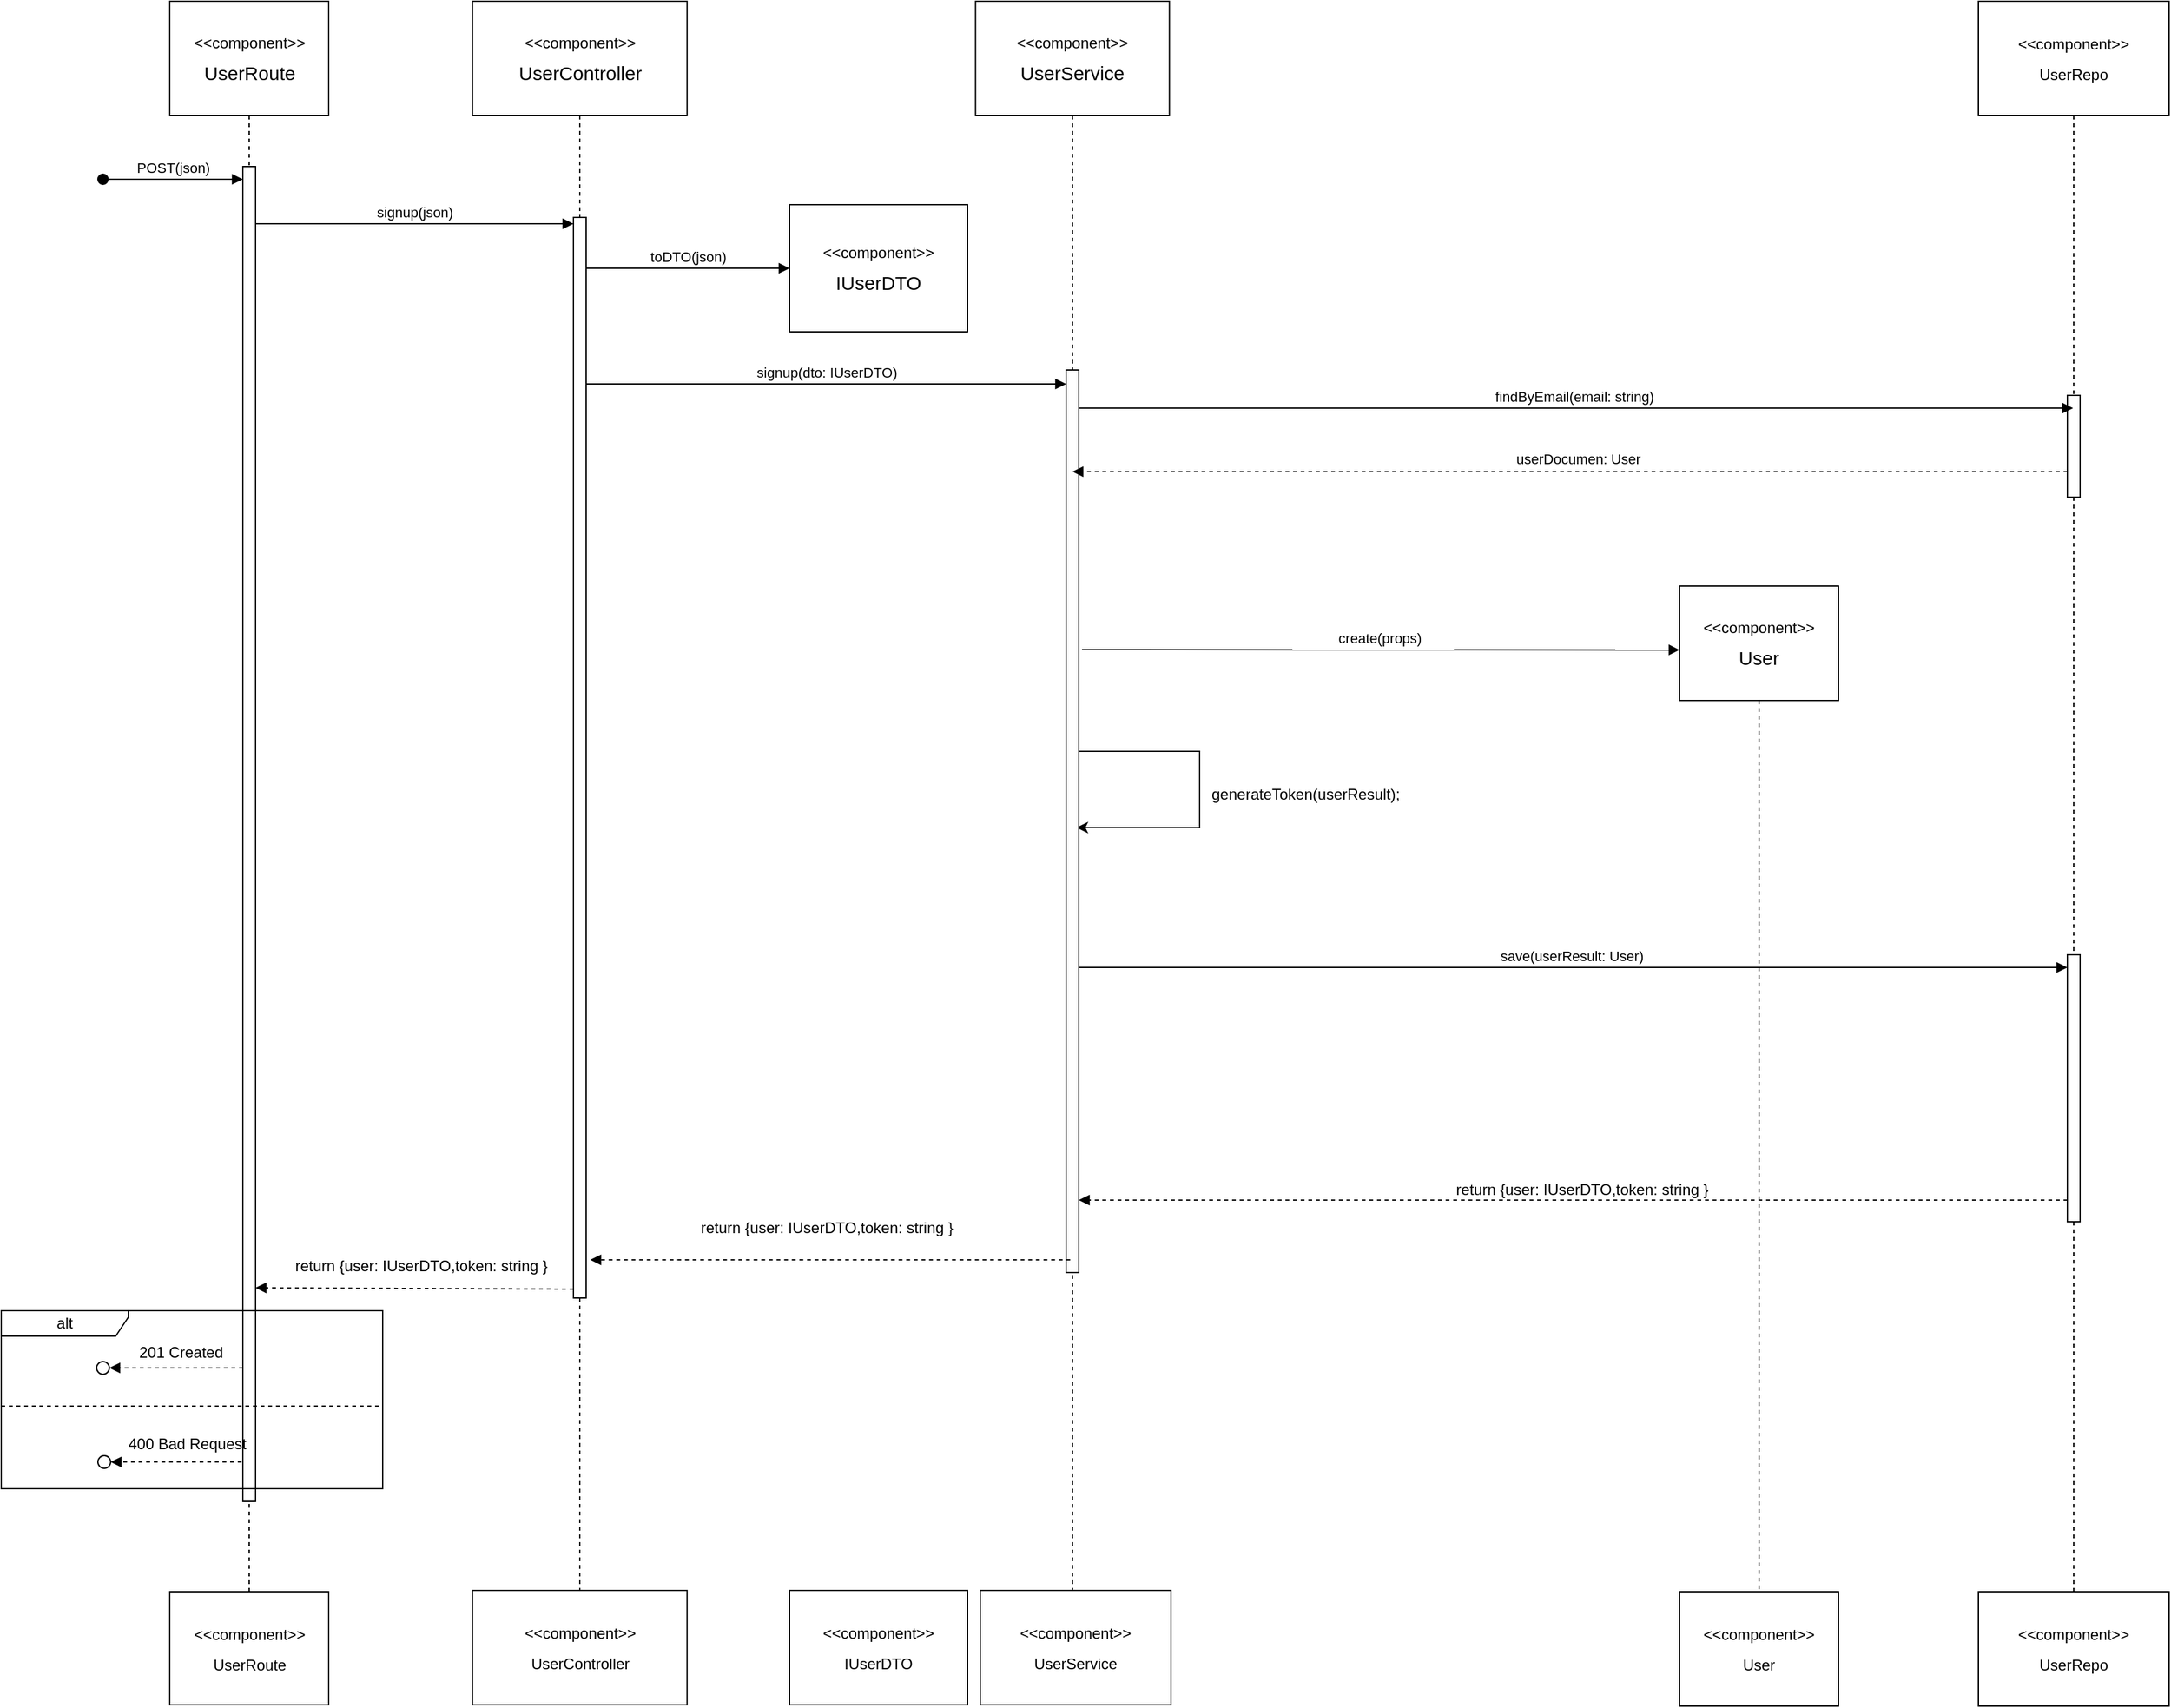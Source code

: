 <mxfile version="22.1.7" type="device">
  <diagram name="Página-1" id="mjJN0BDMHvQcbUWATJWX">
    <mxGraphModel dx="2100" dy="1174" grid="1" gridSize="10" guides="1" tooltips="1" connect="1" arrows="1" fold="1" page="1" pageScale="1" pageWidth="827" pageHeight="1169" math="0" shadow="0">
      <root>
        <mxCell id="0" />
        <mxCell id="1" parent="0" />
        <mxCell id="n9Wd74QrX3WFdUT-hTSD-1" value="&lt;p style=&quot;line-height: 100%;&quot;&gt;&amp;lt;&amp;lt;component&amp;gt;&amp;gt;&lt;/p&gt;&lt;p style=&quot;line-height: 100%;&quot;&gt;&lt;span style=&quot;font-size: 15px;&quot;&gt;UserController&lt;/span&gt;&lt;/p&gt;" style="shape=umlLifeline;perimeter=lifelinePerimeter;whiteSpace=wrap;html=1;container=1;dropTarget=0;collapsible=0;recursiveResize=0;outlineConnect=0;portConstraint=eastwest;newEdgeStyle={&quot;curved&quot;:0,&quot;rounded&quot;:0};size=90;" vertex="1" parent="1">
          <mxGeometry x="570.63" y="20" width="168.75" height="1300" as="geometry" />
        </mxCell>
        <mxCell id="n9Wd74QrX3WFdUT-hTSD-2" value="&lt;p style=&quot;line-height: 100%;&quot;&gt;&amp;lt;&amp;lt;component&amp;gt;&amp;gt;&lt;/p&gt;&lt;p style=&quot;line-height: 100%;&quot;&gt;&lt;span style=&quot;font-size: 15px;&quot;&gt;UserRoute&lt;/span&gt;&lt;/p&gt;" style="shape=umlLifeline;perimeter=lifelinePerimeter;whiteSpace=wrap;html=1;container=1;dropTarget=0;collapsible=0;recursiveResize=0;outlineConnect=0;portConstraint=eastwest;newEdgeStyle={&quot;curved&quot;:0,&quot;rounded&quot;:0};size=90;" vertex="1" parent="1">
          <mxGeometry x="332.5" y="20" width="125" height="1280" as="geometry" />
        </mxCell>
        <mxCell id="n9Wd74QrX3WFdUT-hTSD-3" value="" style="html=1;points=[[0,0,0,0,5],[0,1,0,0,-5],[1,0,0,0,5],[1,1,0,0,-5]];perimeter=orthogonalPerimeter;outlineConnect=0;targetShapes=umlLifeline;portConstraint=eastwest;newEdgeStyle={&quot;curved&quot;:0,&quot;rounded&quot;:0};" vertex="1" parent="1">
          <mxGeometry x="390" y="150" width="10" height="1050" as="geometry" />
        </mxCell>
        <mxCell id="n9Wd74QrX3WFdUT-hTSD-4" value="" style="html=1;points=[[0,0,0,0,5],[0,1,0,0,-5],[1,0,0,0,5],[1,1,0,0,-5]];perimeter=orthogonalPerimeter;outlineConnect=0;targetShapes=umlLifeline;portConstraint=eastwest;newEdgeStyle={&quot;curved&quot;:0,&quot;rounded&quot;:0};" vertex="1" parent="1">
          <mxGeometry x="650" y="190" width="10" height="850" as="geometry" />
        </mxCell>
        <mxCell id="n9Wd74QrX3WFdUT-hTSD-5" value="&lt;p style=&quot;line-height: 100%;&quot;&gt;&amp;lt;&amp;lt;component&amp;gt;&amp;gt;&lt;br&gt;&lt;/p&gt;&lt;p style=&quot;line-height: 100%;&quot;&gt;&lt;span style=&quot;font-size: 15px;&quot;&gt;UserService&lt;/span&gt;&lt;/p&gt;" style="shape=umlLifeline;perimeter=lifelinePerimeter;whiteSpace=wrap;html=1;container=1;dropTarget=0;collapsible=0;recursiveResize=0;outlineConnect=0;portConstraint=eastwest;newEdgeStyle={&quot;curved&quot;:0,&quot;rounded&quot;:0};size=90;" vertex="1" parent="1">
          <mxGeometry x="966.25" y="20" width="152.5" height="1260" as="geometry" />
        </mxCell>
        <mxCell id="n9Wd74QrX3WFdUT-hTSD-6" value="&lt;p style=&quot;line-height: 100%;&quot;&gt;&amp;lt;&amp;lt;component&amp;gt;&amp;gt;&lt;br&gt;&lt;/p&gt;&lt;p style=&quot;line-height: 100%;&quot;&gt;&lt;span style=&quot;font-size: 15px;&quot;&gt;IUserDTO&lt;/span&gt;&lt;/p&gt;" style="shape=umlLifeline;perimeter=lifelinePerimeter;whiteSpace=wrap;html=1;container=1;dropTarget=0;collapsible=0;recursiveResize=0;outlineConnect=0;portConstraint=eastwest;newEdgeStyle={&quot;curved&quot;:0,&quot;rounded&quot;:0};size=100;" vertex="1" parent="1">
          <mxGeometry x="820" y="180" width="140" height="100" as="geometry" />
        </mxCell>
        <mxCell id="n9Wd74QrX3WFdUT-hTSD-7" value="&lt;p style=&quot;line-height: 100%;&quot;&gt;&amp;lt;&amp;lt;component&amp;gt;&amp;gt;&lt;br&gt;&lt;/p&gt;&lt;p style=&quot;line-height: 100%;&quot;&gt;UserRepo&lt;br&gt;&lt;/p&gt;" style="shape=umlLifeline;perimeter=lifelinePerimeter;whiteSpace=wrap;html=1;container=1;dropTarget=0;collapsible=0;recursiveResize=0;outlineConnect=0;portConstraint=eastwest;newEdgeStyle={&quot;curved&quot;:0,&quot;rounded&quot;:0};size=90;" vertex="1" parent="1">
          <mxGeometry x="1755" y="20" width="150" height="1280" as="geometry" />
        </mxCell>
        <mxCell id="n9Wd74QrX3WFdUT-hTSD-8" value="" style="html=1;points=[[0,0,0,0,5],[0,1,0,0,-5],[1,0,0,0,5],[1,1,0,0,-5]];perimeter=orthogonalPerimeter;outlineConnect=0;targetShapes=umlLifeline;portConstraint=eastwest;newEdgeStyle={&quot;curved&quot;:0,&quot;rounded&quot;:0};" vertex="1" parent="n9Wd74QrX3WFdUT-hTSD-7">
          <mxGeometry x="70" y="310" width="10" height="80" as="geometry" />
        </mxCell>
        <mxCell id="n9Wd74QrX3WFdUT-hTSD-9" value="&lt;p style=&quot;line-height: 100%;&quot;&gt;&amp;lt;&amp;lt;component&amp;gt;&amp;gt;&lt;br&gt;&lt;/p&gt;&lt;p style=&quot;line-height: 100%;&quot;&gt;&lt;span style=&quot;font-size: 15px;&quot;&gt;User&lt;/span&gt;&lt;/p&gt;" style="shape=umlLifeline;perimeter=lifelinePerimeter;whiteSpace=wrap;html=1;container=1;dropTarget=0;collapsible=0;recursiveResize=0;outlineConnect=0;portConstraint=eastwest;newEdgeStyle={&quot;curved&quot;:0,&quot;rounded&quot;:0};size=90;" vertex="1" parent="1">
          <mxGeometry x="1520" y="480" width="125" height="810" as="geometry" />
        </mxCell>
        <mxCell id="n9Wd74QrX3WFdUT-hTSD-10" value="signup(json)" style="html=1;verticalAlign=bottom;endArrow=block;curved=0;rounded=0;entryX=0;entryY=0;entryDx=0;entryDy=5;entryPerimeter=0;" edge="1" parent="1" source="n9Wd74QrX3WFdUT-hTSD-3" target="n9Wd74QrX3WFdUT-hTSD-4">
          <mxGeometry width="80" relative="1" as="geometry">
            <mxPoint x="337.5" y="200" as="sourcePoint" />
            <mxPoint x="617.5" y="200" as="targetPoint" />
          </mxGeometry>
        </mxCell>
        <mxCell id="n9Wd74QrX3WFdUT-hTSD-11" value="toDTO(json)" style="html=1;verticalAlign=bottom;endArrow=block;curved=0;rounded=0;" edge="1" parent="1" source="n9Wd74QrX3WFdUT-hTSD-4">
          <mxGeometry width="80" relative="1" as="geometry">
            <mxPoint x="670" y="230.0" as="sourcePoint" />
            <mxPoint x="820" y="230" as="targetPoint" />
          </mxGeometry>
        </mxCell>
        <mxCell id="n9Wd74QrX3WFdUT-hTSD-53" style="edgeStyle=orthogonalEdgeStyle;rounded=0;orthogonalLoop=1;jettySize=auto;html=1;curved=0;" edge="1" parent="1">
          <mxGeometry relative="1" as="geometry">
            <mxPoint x="1045.759" y="610" as="sourcePoint" />
            <mxPoint x="1045.759" y="670" as="targetPoint" />
            <Array as="points">
              <mxPoint x="1142.5" y="670" />
            </Array>
          </mxGeometry>
        </mxCell>
        <mxCell id="n9Wd74QrX3WFdUT-hTSD-12" value="" style="html=1;points=[[0,0,0,0,5],[0,1,0,0,-5],[1,0,0,0,5],[1,1,0,0,-5]];perimeter=orthogonalPerimeter;outlineConnect=0;targetShapes=umlLifeline;portConstraint=eastwest;newEdgeStyle={&quot;curved&quot;:0,&quot;rounded&quot;:0};" vertex="1" parent="1">
          <mxGeometry x="1037.5" y="310" width="10" height="710" as="geometry" />
        </mxCell>
        <mxCell id="n9Wd74QrX3WFdUT-hTSD-13" value="signup(dto:&amp;nbsp;IUserDTO)" style="html=1;verticalAlign=bottom;endArrow=block;curved=0;rounded=0;" edge="1" parent="1" target="n9Wd74QrX3WFdUT-hTSD-12">
          <mxGeometry width="80" relative="1" as="geometry">
            <mxPoint x="660" y="321.0" as="sourcePoint" />
            <mxPoint x="865" y="320" as="targetPoint" />
          </mxGeometry>
        </mxCell>
        <mxCell id="n9Wd74QrX3WFdUT-hTSD-14" value="create(props)" style="html=1;verticalAlign=bottom;endArrow=block;curved=0;rounded=0;entryX=0;entryY=0.062;entryDx=0;entryDy=0;entryPerimeter=0;" edge="1" parent="1" target="n9Wd74QrX3WFdUT-hTSD-9">
          <mxGeometry x="-0.004" width="80" relative="1" as="geometry">
            <mxPoint x="1050" y="530" as="sourcePoint" />
            <mxPoint x="1510" y="690" as="targetPoint" />
            <mxPoint as="offset" />
          </mxGeometry>
        </mxCell>
        <mxCell id="n9Wd74QrX3WFdUT-hTSD-15" value="save(userResult: User)" style="html=1;verticalAlign=bottom;endArrow=block;curved=0;rounded=0;" edge="1" parent="1" source="n9Wd74QrX3WFdUT-hTSD-12">
          <mxGeometry x="-0.004" width="80" relative="1" as="geometry">
            <mxPoint x="1142.5" y="780" as="sourcePoint" />
            <mxPoint x="1825" y="780" as="targetPoint" />
            <mxPoint as="offset" />
          </mxGeometry>
        </mxCell>
        <mxCell id="n9Wd74QrX3WFdUT-hTSD-16" value="" style="html=1;points=[[0,0,0,0,5],[0,1,0,0,-5],[1,0,0,0,5],[1,1,0,0,-5]];perimeter=orthogonalPerimeter;outlineConnect=0;targetShapes=umlLifeline;portConstraint=eastwest;newEdgeStyle={&quot;curved&quot;:0,&quot;rounded&quot;:0};" vertex="1" parent="1">
          <mxGeometry x="1825" y="770" width="10" height="210" as="geometry" />
        </mxCell>
        <mxCell id="n9Wd74QrX3WFdUT-hTSD-17" value="POST(json)" style="html=1;verticalAlign=bottom;startArrow=oval;startFill=1;endArrow=block;startSize=8;curved=0;rounded=0;" edge="1" parent="1">
          <mxGeometry x="-0.003" width="60" relative="1" as="geometry">
            <mxPoint x="280" y="160" as="sourcePoint" />
            <mxPoint x="390" y="160" as="targetPoint" />
            <mxPoint as="offset" />
          </mxGeometry>
        </mxCell>
        <mxCell id="n9Wd74QrX3WFdUT-hTSD-18" value="" style="ellipse;html=1;" vertex="1" parent="1">
          <mxGeometry x="275" y="1090" width="10" height="10" as="geometry" />
        </mxCell>
        <mxCell id="n9Wd74QrX3WFdUT-hTSD-24" value="&lt;p style=&quot;line-height: 100%;&quot;&gt;&amp;lt;&amp;lt;component&amp;gt;&amp;gt;&lt;br&gt;&lt;/p&gt;&lt;p style=&quot;line-height: 100%;&quot;&gt;UserRepo&lt;br&gt;&lt;/p&gt;" style="shape=umlLifeline;perimeter=lifelinePerimeter;whiteSpace=wrap;html=1;container=1;dropTarget=0;collapsible=0;recursiveResize=0;outlineConnect=0;portConstraint=eastwest;newEdgeStyle={&quot;curved&quot;:0,&quot;rounded&quot;:0};size=90;" vertex="1" parent="1">
          <mxGeometry x="1755" y="1271" width="150" height="90" as="geometry" />
        </mxCell>
        <mxCell id="n9Wd74QrX3WFdUT-hTSD-25" value="&lt;p style=&quot;border-color: var(--border-color); line-height: 12px;&quot;&gt;&amp;lt;&amp;lt;component&amp;gt;&amp;gt;&lt;br style=&quot;border-color: var(--border-color);&quot;&gt;&lt;/p&gt;&lt;p style=&quot;border-color: var(--border-color); line-height: 12px;&quot;&gt;User&lt;/p&gt;" style="shape=umlLifeline;perimeter=lifelinePerimeter;whiteSpace=wrap;html=1;container=1;dropTarget=0;collapsible=0;recursiveResize=0;outlineConnect=0;portConstraint=eastwest;newEdgeStyle={&quot;curved&quot;:0,&quot;rounded&quot;:0};size=90;" vertex="1" parent="1">
          <mxGeometry x="1520" y="1271" width="125" height="90" as="geometry" />
        </mxCell>
        <mxCell id="n9Wd74QrX3WFdUT-hTSD-26" value="" style="html=1;verticalAlign=bottom;labelBackgroundColor=none;endArrow=block;endFill=1;dashed=1;rounded=0;" edge="1" parent="1">
          <mxGeometry width="160" relative="1" as="geometry">
            <mxPoint x="1040.75" y="1010" as="sourcePoint" />
            <mxPoint x="663.25" y="1010" as="targetPoint" />
          </mxGeometry>
        </mxCell>
        <mxCell id="n9Wd74QrX3WFdUT-hTSD-28" value="" style="html=1;verticalAlign=bottom;labelBackgroundColor=none;endArrow=block;endFill=1;dashed=1;rounded=0;exitX=0;exitY=1;exitDx=0;exitDy=-5;exitPerimeter=0;" edge="1" parent="1">
          <mxGeometry width="160" relative="1" as="geometry">
            <mxPoint x="650" y="1033" as="sourcePoint" />
            <mxPoint x="400" y="1032" as="targetPoint" />
          </mxGeometry>
        </mxCell>
        <mxCell id="n9Wd74QrX3WFdUT-hTSD-29" value="" style="html=1;verticalAlign=bottom;labelBackgroundColor=none;endArrow=block;endFill=1;dashed=1;rounded=0;entryX=1;entryY=0.5;entryDx=0;entryDy=0;" edge="1" parent="1" target="n9Wd74QrX3WFdUT-hTSD-18">
          <mxGeometry width="160" relative="1" as="geometry">
            <mxPoint x="390" y="1095" as="sourcePoint" />
            <mxPoint x="658" y="1135" as="targetPoint" />
          </mxGeometry>
        </mxCell>
        <mxCell id="n9Wd74QrX3WFdUT-hTSD-30" value="" style="html=1;verticalAlign=bottom;labelBackgroundColor=none;endArrow=block;endFill=1;dashed=1;rounded=0;" edge="1" parent="1">
          <mxGeometry width="160" relative="1" as="geometry">
            <mxPoint x="1825" y="963" as="sourcePoint" />
            <mxPoint x="1047.5" y="963" as="targetPoint" />
          </mxGeometry>
        </mxCell>
        <mxCell id="n9Wd74QrX3WFdUT-hTSD-31" value="return {user: IUserDTO,token: string }" style="text;html=1;align=center;verticalAlign=middle;resizable=0;points=[];autosize=1;strokeColor=none;fillColor=none;" vertex="1" parent="1">
          <mxGeometry x="1332.5" y="940" width="220" height="30" as="geometry" />
        </mxCell>
        <mxCell id="n9Wd74QrX3WFdUT-hTSD-34" value="201 Created" style="text;html=1;align=center;verticalAlign=middle;resizable=0;points=[];autosize=1;strokeColor=none;fillColor=none;" vertex="1" parent="1">
          <mxGeometry x="296" y="1068" width="90" height="30" as="geometry" />
        </mxCell>
        <mxCell id="n9Wd74QrX3WFdUT-hTSD-36" value="&lt;p style=&quot;line-height: 100%;&quot;&gt;&amp;lt;&amp;lt;component&amp;gt;&amp;gt;&lt;br&gt;&lt;/p&gt;&lt;p style=&quot;line-height: 100%;&quot;&gt;UserService&lt;br&gt;&lt;/p&gt;" style="shape=umlLifeline;perimeter=lifelinePerimeter;whiteSpace=wrap;html=1;container=1;dropTarget=0;collapsible=0;recursiveResize=0;outlineConnect=0;portConstraint=eastwest;newEdgeStyle={&quot;curved&quot;:0,&quot;rounded&quot;:0};size=90;" vertex="1" parent="1">
          <mxGeometry x="970" y="1270" width="150" height="90" as="geometry" />
        </mxCell>
        <mxCell id="n9Wd74QrX3WFdUT-hTSD-37" value="&lt;p style=&quot;line-height: 100%;&quot;&gt;&amp;lt;&amp;lt;component&amp;gt;&amp;gt;&lt;br&gt;&lt;/p&gt;&lt;p style=&quot;line-height: 100%;&quot;&gt;IUserDTO&lt;br&gt;&lt;/p&gt;" style="shape=umlLifeline;perimeter=lifelinePerimeter;whiteSpace=wrap;html=1;container=1;dropTarget=0;collapsible=0;recursiveResize=0;outlineConnect=0;portConstraint=eastwest;newEdgeStyle={&quot;curved&quot;:0,&quot;rounded&quot;:0};size=100;" vertex="1" parent="1">
          <mxGeometry x="820" y="1270" width="140" height="90" as="geometry" />
        </mxCell>
        <mxCell id="n9Wd74QrX3WFdUT-hTSD-38" value="&lt;p style=&quot;line-height: 100%;&quot;&gt;&amp;lt;&amp;lt;component&amp;gt;&amp;gt;&lt;/p&gt;&lt;p style=&quot;line-height: 100%;&quot;&gt;UserController&lt;br&gt;&lt;/p&gt;" style="shape=umlLifeline;perimeter=lifelinePerimeter;whiteSpace=wrap;html=1;container=1;dropTarget=0;collapsible=0;recursiveResize=0;outlineConnect=0;portConstraint=eastwest;newEdgeStyle={&quot;curved&quot;:0,&quot;rounded&quot;:0};size=90;" vertex="1" parent="1">
          <mxGeometry x="570.62" y="1270" width="168.75" height="90" as="geometry" />
        </mxCell>
        <mxCell id="n9Wd74QrX3WFdUT-hTSD-39" value="&lt;p style=&quot;line-height: 100%;&quot;&gt;&amp;lt;&amp;lt;component&amp;gt;&amp;gt;&lt;/p&gt;&lt;p style=&quot;line-height: 100%;&quot;&gt;UserRoute&lt;br&gt;&lt;/p&gt;" style="shape=umlLifeline;perimeter=lifelinePerimeter;whiteSpace=wrap;html=1;container=1;dropTarget=0;collapsible=0;recursiveResize=0;outlineConnect=0;portConstraint=eastwest;newEdgeStyle={&quot;curved&quot;:0,&quot;rounded&quot;:0};size=90;" vertex="1" parent="1">
          <mxGeometry x="332.5" y="1271" width="125" height="89" as="geometry" />
        </mxCell>
        <mxCell id="n9Wd74QrX3WFdUT-hTSD-40" value="alt" style="shape=umlFrame;whiteSpace=wrap;html=1;pointerEvents=0;recursiveResize=0;container=1;collapsible=0;width=100;height=20;" vertex="1" parent="1">
          <mxGeometry x="200" y="1050" width="300" height="140" as="geometry" />
        </mxCell>
        <mxCell id="n9Wd74QrX3WFdUT-hTSD-41" value="" style="line;strokeWidth=1;dashed=1;labelPosition=center;verticalLabelPosition=bottom;align=left;verticalAlign=top;spacingLeft=20;spacingTop=15;html=1;whiteSpace=wrap;" vertex="1" parent="n9Wd74QrX3WFdUT-hTSD-40">
          <mxGeometry y="70" width="300" height="10" as="geometry" />
        </mxCell>
        <mxCell id="n9Wd74QrX3WFdUT-hTSD-42" value="400&amp;nbsp;Bad Request" style="text;html=1;align=center;verticalAlign=middle;resizable=0;points=[];autosize=1;strokeColor=none;fillColor=none;" vertex="1" parent="n9Wd74QrX3WFdUT-hTSD-40">
          <mxGeometry x="86" y="90" width="120" height="30" as="geometry" />
        </mxCell>
        <mxCell id="n9Wd74QrX3WFdUT-hTSD-43" value="" style="html=1;verticalAlign=bottom;labelBackgroundColor=none;endArrow=block;endFill=1;dashed=1;rounded=0;entryX=1;entryY=0.5;entryDx=0;entryDy=0;" edge="1" parent="n9Wd74QrX3WFdUT-hTSD-40" target="n9Wd74QrX3WFdUT-hTSD-44">
          <mxGeometry width="160" relative="1" as="geometry">
            <mxPoint x="189" y="119" as="sourcePoint" />
            <mxPoint x="459" y="159" as="targetPoint" />
            <Array as="points">
              <mxPoint x="119" y="119" />
            </Array>
          </mxGeometry>
        </mxCell>
        <mxCell id="n9Wd74QrX3WFdUT-hTSD-44" value="" style="ellipse;html=1;" vertex="1" parent="n9Wd74QrX3WFdUT-hTSD-40">
          <mxGeometry x="76" y="114" width="10" height="10" as="geometry" />
        </mxCell>
        <mxCell id="n9Wd74QrX3WFdUT-hTSD-51" value="findByEmail(email: string)" style="html=1;verticalAlign=bottom;endArrow=block;curved=0;rounded=0;" edge="1" parent="1" target="n9Wd74QrX3WFdUT-hTSD-7">
          <mxGeometry x="-0.004" width="80" relative="1" as="geometry">
            <mxPoint x="1047.5" y="340" as="sourcePoint" />
            <mxPoint x="1200" y="340" as="targetPoint" />
            <mxPoint as="offset" />
          </mxGeometry>
        </mxCell>
        <mxCell id="n9Wd74QrX3WFdUT-hTSD-61" value="generateToken(userResult);" style="text;whiteSpace=wrap;" vertex="1" parent="1">
          <mxGeometry x="1150" y="630" width="180" height="40" as="geometry" />
        </mxCell>
        <mxCell id="n9Wd74QrX3WFdUT-hTSD-63" value="" style="html=1;verticalAlign=bottom;labelBackgroundColor=none;endArrow=block;endFill=1;dashed=1;rounded=0;" edge="1" parent="1" target="n9Wd74QrX3WFdUT-hTSD-5">
          <mxGeometry width="160" relative="1" as="geometry">
            <mxPoint x="1825" y="390" as="sourcePoint" />
            <mxPoint x="1447.5" y="390" as="targetPoint" />
          </mxGeometry>
        </mxCell>
        <mxCell id="n9Wd74QrX3WFdUT-hTSD-64" value="userDocumen: User" style="edgeLabel;html=1;align=center;verticalAlign=middle;resizable=0;points=[];" vertex="1" connectable="0" parent="n9Wd74QrX3WFdUT-hTSD-63">
          <mxGeometry x="0.138" y="-2" relative="1" as="geometry">
            <mxPoint x="60" y="-8" as="offset" />
          </mxGeometry>
        </mxCell>
        <mxCell id="n9Wd74QrX3WFdUT-hTSD-66" value="return {user: IUserDTO,token: string }" style="text;html=1;align=center;verticalAlign=middle;resizable=0;points=[];autosize=1;strokeColor=none;fillColor=none;" vertex="1" parent="1">
          <mxGeometry x="739.37" y="970" width="220" height="30" as="geometry" />
        </mxCell>
        <mxCell id="n9Wd74QrX3WFdUT-hTSD-67" value="return {user: IUserDTO,token: string }" style="text;html=1;align=center;verticalAlign=middle;resizable=0;points=[];autosize=1;strokeColor=none;fillColor=none;" vertex="1" parent="1">
          <mxGeometry x="420" y="1000" width="220" height="30" as="geometry" />
        </mxCell>
      </root>
    </mxGraphModel>
  </diagram>
</mxfile>
